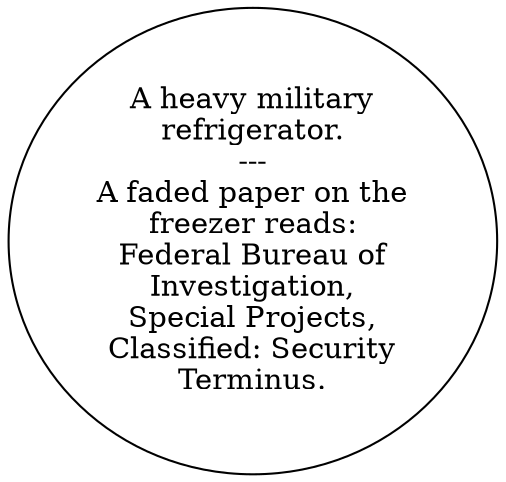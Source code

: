 digraph FREEZER {
  "start" [style=filled       fillcolor="#FFFFFF"       color="#000000"]
  "start" [label="A heavy military\nrefrigerator.\n---\nA faded paper on the\nfreezer reads:\nFederal Bureau of\nInvestigation,\nSpecial Projects,\nClassified: Security\nTerminus."]
}